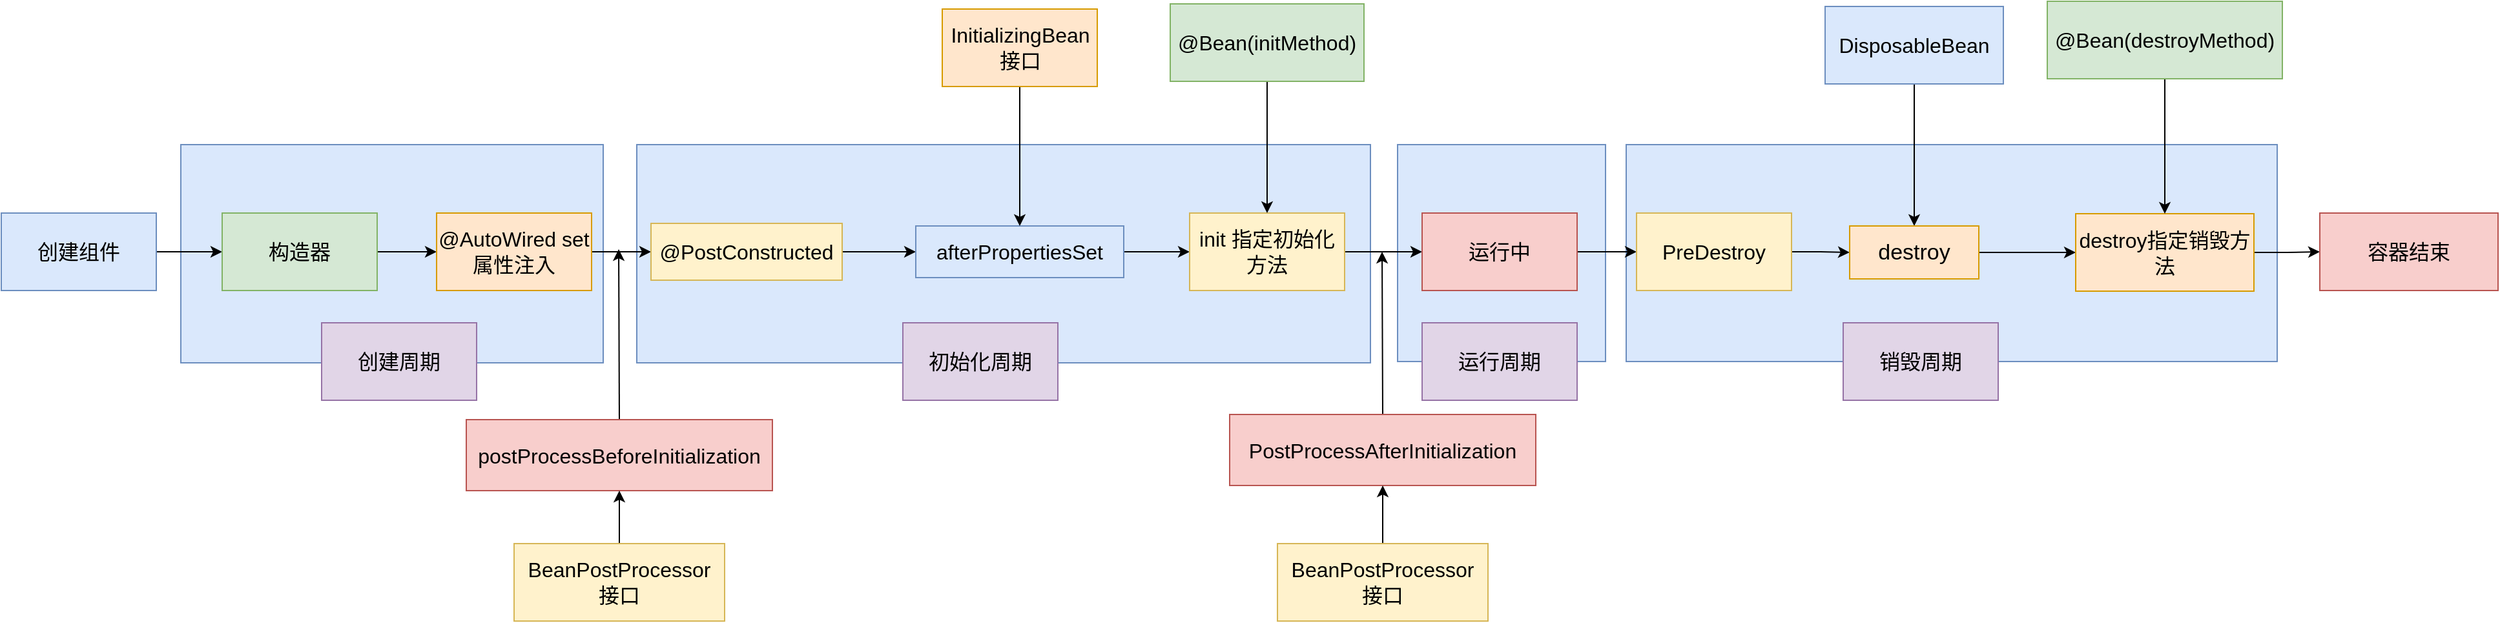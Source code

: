<mxfile version="27.0.6">
  <diagram name="第 1 页" id="1AuuLy_OfLg5EVEhNY2E">
    <mxGraphModel dx="2359" dy="968" grid="0" gridSize="10" guides="1" tooltips="1" connect="1" arrows="1" fold="1" page="0" pageScale="1" pageWidth="827" pageHeight="1169" background="#ffffff" math="0" shadow="0">
      <root>
        <mxCell id="0" />
        <mxCell id="1" parent="0" />
        <mxCell id="Ks1QoMox_YkC0xLwsNoa-51" value="" style="rounded=0;whiteSpace=wrap;html=1;fillColor=#dae8fc;strokeColor=#6c8ebf;" vertex="1" parent="1">
          <mxGeometry x="1052" y="181" width="504" height="168" as="geometry" />
        </mxCell>
        <mxCell id="Ks1QoMox_YkC0xLwsNoa-48" value="" style="rounded=0;whiteSpace=wrap;html=1;fillColor=#dae8fc;strokeColor=#6c8ebf;" vertex="1" parent="1">
          <mxGeometry x="875" y="181" width="161" height="168" as="geometry" />
        </mxCell>
        <mxCell id="Ks1QoMox_YkC0xLwsNoa-46" value="" style="rounded=0;whiteSpace=wrap;html=1;fillColor=#dae8fc;strokeColor=#6c8ebf;" vertex="1" parent="1">
          <mxGeometry x="286" y="181" width="568" height="169" as="geometry" />
        </mxCell>
        <mxCell id="Ks1QoMox_YkC0xLwsNoa-44" value="" style="rounded=0;whiteSpace=wrap;html=1;fillColor=#dae8fc;strokeColor=#6c8ebf;" vertex="1" parent="1">
          <mxGeometry x="-67" y="181" width="327" height="169" as="geometry" />
        </mxCell>
        <mxCell id="Ks1QoMox_YkC0xLwsNoa-19" style="edgeStyle=orthogonalEdgeStyle;rounded=0;orthogonalLoop=1;jettySize=auto;html=1;exitX=1;exitY=0.5;exitDx=0;exitDy=0;" edge="1" parent="1" source="Ks1QoMox_YkC0xLwsNoa-1" target="Ks1QoMox_YkC0xLwsNoa-2">
          <mxGeometry relative="1" as="geometry" />
        </mxCell>
        <mxCell id="Ks1QoMox_YkC0xLwsNoa-1" value="创建组件" style="rounded=0;whiteSpace=wrap;html=1;fillColor=#dae8fc;labelBorderColor=none;labelBackgroundColor=none;fontSize=16;verticalAlign=middle;textShadow=0;strokeColor=#6c8ebf;" vertex="1" parent="1">
          <mxGeometry x="-206" y="234" width="120" height="60" as="geometry" />
        </mxCell>
        <mxCell id="Ks1QoMox_YkC0xLwsNoa-20" style="edgeStyle=orthogonalEdgeStyle;rounded=0;orthogonalLoop=1;jettySize=auto;html=1;exitX=1;exitY=0.5;exitDx=0;exitDy=0;" edge="1" parent="1" source="Ks1QoMox_YkC0xLwsNoa-2" target="Ks1QoMox_YkC0xLwsNoa-3">
          <mxGeometry relative="1" as="geometry" />
        </mxCell>
        <mxCell id="Ks1QoMox_YkC0xLwsNoa-2" value="构造器" style="rounded=0;whiteSpace=wrap;html=1;fillColor=#d5e8d4;labelBorderColor=none;labelBackgroundColor=none;fontSize=16;verticalAlign=middle;strokeColor=#82b366;" vertex="1" parent="1">
          <mxGeometry x="-35" y="234" width="120" height="60" as="geometry" />
        </mxCell>
        <mxCell id="Ks1QoMox_YkC0xLwsNoa-21" style="edgeStyle=orthogonalEdgeStyle;rounded=0;orthogonalLoop=1;jettySize=auto;html=1;exitX=1;exitY=0.5;exitDx=0;exitDy=0;" edge="1" parent="1" source="Ks1QoMox_YkC0xLwsNoa-3" target="Ks1QoMox_YkC0xLwsNoa-4">
          <mxGeometry relative="1" as="geometry" />
        </mxCell>
        <mxCell id="Ks1QoMox_YkC0xLwsNoa-3" value="@AutoWired set 属性注入" style="rounded=0;whiteSpace=wrap;html=1;fillColor=#ffe6cc;labelBorderColor=none;labelBackgroundColor=none;fontSize=16;verticalAlign=middle;strokeColor=#d79b00;" vertex="1" parent="1">
          <mxGeometry x="131" y="234" width="120" height="60" as="geometry" />
        </mxCell>
        <mxCell id="Ks1QoMox_YkC0xLwsNoa-23" style="edgeStyle=orthogonalEdgeStyle;rounded=0;orthogonalLoop=1;jettySize=auto;html=1;exitX=1;exitY=0.5;exitDx=0;exitDy=0;" edge="1" parent="1" source="Ks1QoMox_YkC0xLwsNoa-4" target="Ks1QoMox_YkC0xLwsNoa-5">
          <mxGeometry relative="1" as="geometry" />
        </mxCell>
        <mxCell id="Ks1QoMox_YkC0xLwsNoa-4" value="@PostConstructed" style="rounded=0;whiteSpace=wrap;html=1;fillColor=#fff2cc;labelBorderColor=none;labelBackgroundColor=none;fontSize=16;verticalAlign=middle;strokeColor=#d6b656;" vertex="1" parent="1">
          <mxGeometry x="297" y="242" width="148" height="44" as="geometry" />
        </mxCell>
        <mxCell id="Ks1QoMox_YkC0xLwsNoa-28" style="edgeStyle=orthogonalEdgeStyle;rounded=0;orthogonalLoop=1;jettySize=auto;html=1;exitX=1;exitY=0.5;exitDx=0;exitDy=0;entryX=0;entryY=0.5;entryDx=0;entryDy=0;" edge="1" parent="1" source="Ks1QoMox_YkC0xLwsNoa-5" target="Ks1QoMox_YkC0xLwsNoa-11">
          <mxGeometry relative="1" as="geometry" />
        </mxCell>
        <mxCell id="Ks1QoMox_YkC0xLwsNoa-5" value="afterPropertiesSet" style="rounded=0;whiteSpace=wrap;fillColor=#dae8fc;labelBorderColor=none;labelBackgroundColor=none;fontSize=16;verticalAlign=middle;strokeColor=#6c8ebf;" vertex="1" parent="1">
          <mxGeometry x="502" y="244" width="161" height="40" as="geometry" />
        </mxCell>
        <mxCell id="Ks1QoMox_YkC0xLwsNoa-24" style="edgeStyle=orthogonalEdgeStyle;rounded=0;orthogonalLoop=1;jettySize=auto;html=1;exitX=0.5;exitY=1;exitDx=0;exitDy=0;" edge="1" parent="1" source="Ks1QoMox_YkC0xLwsNoa-6" target="Ks1QoMox_YkC0xLwsNoa-5">
          <mxGeometry relative="1" as="geometry" />
        </mxCell>
        <mxCell id="Ks1QoMox_YkC0xLwsNoa-6" value="InitializingBean&#xa;接口" style="rounded=0;whiteSpace=wrap;fillColor=#ffe6cc;labelBorderColor=none;labelBackgroundColor=none;fontSize=16;verticalAlign=middle;strokeColor=#d79b00;" vertex="1" parent="1">
          <mxGeometry x="522.5" y="76" width="120" height="60" as="geometry" />
        </mxCell>
        <mxCell id="Ks1QoMox_YkC0xLwsNoa-22" style="edgeStyle=orthogonalEdgeStyle;rounded=0;orthogonalLoop=1;jettySize=auto;html=1;exitX=0.5;exitY=0;exitDx=0;exitDy=0;" edge="1" parent="1" source="Ks1QoMox_YkC0xLwsNoa-8">
          <mxGeometry relative="1" as="geometry">
            <mxPoint x="272" y="262" as="targetPoint" />
          </mxGeometry>
        </mxCell>
        <mxCell id="Ks1QoMox_YkC0xLwsNoa-8" value="postProcessBeforeInitialization" style="rounded=0;whiteSpace=wrap;fillColor=#f8cecc;labelBorderColor=none;labelBackgroundColor=none;fontSize=16;verticalAlign=middle;strokeColor=#b85450;" vertex="1" parent="1">
          <mxGeometry x="154" y="394" width="237" height="55" as="geometry" />
        </mxCell>
        <mxCell id="Ks1QoMox_YkC0xLwsNoa-40" style="edgeStyle=orthogonalEdgeStyle;rounded=0;orthogonalLoop=1;jettySize=auto;html=1;exitX=0.5;exitY=0;exitDx=0;exitDy=0;" edge="1" parent="1" source="Ks1QoMox_YkC0xLwsNoa-9">
          <mxGeometry relative="1" as="geometry">
            <mxPoint x="863" y="264" as="targetPoint" />
          </mxGeometry>
        </mxCell>
        <mxCell id="Ks1QoMox_YkC0xLwsNoa-9" value="PostProcessAfterInitialization" style="rounded=0;whiteSpace=wrap;fillColor=#f8cecc;labelBorderColor=none;labelBackgroundColor=none;fontSize=16;verticalAlign=middle;strokeColor=#b85450;" vertex="1" parent="1">
          <mxGeometry x="745" y="390" width="237" height="55" as="geometry" />
        </mxCell>
        <mxCell id="Ks1QoMox_YkC0xLwsNoa-26" style="edgeStyle=orthogonalEdgeStyle;rounded=0;orthogonalLoop=1;jettySize=auto;html=1;exitX=0.5;exitY=0;exitDx=0;exitDy=0;entryX=0.5;entryY=1;entryDx=0;entryDy=0;" edge="1" parent="1" source="Ks1QoMox_YkC0xLwsNoa-10" target="Ks1QoMox_YkC0xLwsNoa-8">
          <mxGeometry relative="1" as="geometry" />
        </mxCell>
        <mxCell id="Ks1QoMox_YkC0xLwsNoa-10" value="BeanPostProcessor&#xa;接口" style="rounded=0;whiteSpace=wrap;fillColor=#fff2cc;labelBorderColor=none;labelBackgroundColor=none;fontSize=16;verticalAlign=middle;strokeColor=#d6b656;" vertex="1" parent="1">
          <mxGeometry x="191" y="490" width="163" height="60" as="geometry" />
        </mxCell>
        <mxCell id="Ks1QoMox_YkC0xLwsNoa-30" style="edgeStyle=orthogonalEdgeStyle;rounded=0;orthogonalLoop=1;jettySize=auto;html=1;exitX=1;exitY=0.5;exitDx=0;exitDy=0;" edge="1" parent="1" source="Ks1QoMox_YkC0xLwsNoa-11" target="Ks1QoMox_YkC0xLwsNoa-12">
          <mxGeometry relative="1" as="geometry" />
        </mxCell>
        <mxCell id="Ks1QoMox_YkC0xLwsNoa-11" value="init 指定初始化方法" style="rounded=0;whiteSpace=wrap;html=1;fillColor=#fff2cc;labelBorderColor=none;labelBackgroundColor=none;fontSize=16;verticalAlign=middle;strokeColor=#d6b656;" vertex="1" parent="1">
          <mxGeometry x="714" y="234" width="120" height="60" as="geometry" />
        </mxCell>
        <mxCell id="Ks1QoMox_YkC0xLwsNoa-31" style="edgeStyle=orthogonalEdgeStyle;rounded=0;orthogonalLoop=1;jettySize=auto;html=1;exitX=1;exitY=0.5;exitDx=0;exitDy=0;" edge="1" parent="1" source="Ks1QoMox_YkC0xLwsNoa-12" target="Ks1QoMox_YkC0xLwsNoa-13">
          <mxGeometry relative="1" as="geometry" />
        </mxCell>
        <mxCell id="Ks1QoMox_YkC0xLwsNoa-12" value="运行中" style="rounded=0;whiteSpace=wrap;html=1;fillColor=#f8cecc;labelBorderColor=none;labelBackgroundColor=none;fontSize=16;verticalAlign=middle;strokeColor=#b85450;" vertex="1" parent="1">
          <mxGeometry x="894" y="234" width="120" height="60" as="geometry" />
        </mxCell>
        <mxCell id="Ks1QoMox_YkC0xLwsNoa-32" style="edgeStyle=orthogonalEdgeStyle;rounded=0;orthogonalLoop=1;jettySize=auto;html=1;exitX=1;exitY=0.5;exitDx=0;exitDy=0;" edge="1" parent="1" source="Ks1QoMox_YkC0xLwsNoa-13" target="Ks1QoMox_YkC0xLwsNoa-15">
          <mxGeometry relative="1" as="geometry" />
        </mxCell>
        <mxCell id="Ks1QoMox_YkC0xLwsNoa-13" value="PreDestroy" style="rounded=0;whiteSpace=wrap;fillColor=#fff2cc;labelBorderColor=none;labelBackgroundColor=none;fontSize=16;verticalAlign=middle;strokeColor=#d6b656;" vertex="1" parent="1">
          <mxGeometry x="1060" y="234" width="120" height="60" as="geometry" />
        </mxCell>
        <mxCell id="Ks1QoMox_YkC0xLwsNoa-33" style="edgeStyle=orthogonalEdgeStyle;rounded=0;orthogonalLoop=1;jettySize=auto;html=1;exitX=0.5;exitY=1;exitDx=0;exitDy=0;" edge="1" parent="1" source="Ks1QoMox_YkC0xLwsNoa-14" target="Ks1QoMox_YkC0xLwsNoa-15">
          <mxGeometry relative="1" as="geometry" />
        </mxCell>
        <mxCell id="Ks1QoMox_YkC0xLwsNoa-14" value="DisposableBean" style="rounded=0;whiteSpace=wrap;fillColor=#dae8fc;labelBorderColor=none;labelBackgroundColor=none;fontSize=16;verticalAlign=middle;strokeColor=#6c8ebf;" vertex="1" parent="1">
          <mxGeometry x="1206" y="74" width="138" height="60" as="geometry" />
        </mxCell>
        <mxCell id="Ks1QoMox_YkC0xLwsNoa-34" style="edgeStyle=orthogonalEdgeStyle;rounded=0;orthogonalLoop=1;jettySize=auto;html=1;exitX=1;exitY=0.5;exitDx=0;exitDy=0;" edge="1" parent="1" source="Ks1QoMox_YkC0xLwsNoa-15" target="Ks1QoMox_YkC0xLwsNoa-16">
          <mxGeometry relative="1" as="geometry" />
        </mxCell>
        <mxCell id="Ks1QoMox_YkC0xLwsNoa-15" value="destroy" style="rounded=0;whiteSpace=wrap;fillColor=#ffe6cc;labelBorderColor=none;labelBackgroundColor=none;fontSize=17;verticalAlign=middle;strokeColor=#d79b00;" vertex="1" parent="1">
          <mxGeometry x="1225" y="244" width="100" height="41" as="geometry" />
        </mxCell>
        <mxCell id="Ks1QoMox_YkC0xLwsNoa-37" style="edgeStyle=orthogonalEdgeStyle;rounded=0;orthogonalLoop=1;jettySize=auto;html=1;exitX=1;exitY=0.5;exitDx=0;exitDy=0;" edge="1" parent="1" source="Ks1QoMox_YkC0xLwsNoa-16" target="Ks1QoMox_YkC0xLwsNoa-17">
          <mxGeometry relative="1" as="geometry" />
        </mxCell>
        <mxCell id="Ks1QoMox_YkC0xLwsNoa-16" value="destroy指定销毁方法" style="rounded=0;whiteSpace=wrap;fillColor=#ffe6cc;labelBorderColor=none;labelBackgroundColor=none;fontSize=16;verticalAlign=middle;strokeColor=#d79b00;" vertex="1" parent="1">
          <mxGeometry x="1400" y="234.5" width="138" height="60" as="geometry" />
        </mxCell>
        <mxCell id="Ks1QoMox_YkC0xLwsNoa-17" value="容器结束" style="rounded=0;whiteSpace=wrap;fillColor=#f8cecc;labelBorderColor=none;labelBackgroundColor=none;fontSize=16;verticalAlign=middle;strokeColor=#b85450;" vertex="1" parent="1">
          <mxGeometry x="1589" y="234" width="138" height="60" as="geometry" />
        </mxCell>
        <mxCell id="Ks1QoMox_YkC0xLwsNoa-29" style="edgeStyle=orthogonalEdgeStyle;rounded=0;orthogonalLoop=1;jettySize=auto;html=1;exitX=0.5;exitY=1;exitDx=0;exitDy=0;" edge="1" parent="1" source="Ks1QoMox_YkC0xLwsNoa-27" target="Ks1QoMox_YkC0xLwsNoa-11">
          <mxGeometry relative="1" as="geometry" />
        </mxCell>
        <mxCell id="Ks1QoMox_YkC0xLwsNoa-27" value="@Bean(initMethod)" style="rounded=0;whiteSpace=wrap;fillColor=#d5e8d4;labelBorderColor=none;labelBackgroundColor=none;fontSize=16;verticalAlign=middle;strokeColor=#82b366;" vertex="1" parent="1">
          <mxGeometry x="699" y="72" width="150" height="60" as="geometry" />
        </mxCell>
        <mxCell id="Ks1QoMox_YkC0xLwsNoa-41" style="edgeStyle=orthogonalEdgeStyle;rounded=0;orthogonalLoop=1;jettySize=auto;html=1;exitX=0.5;exitY=0;exitDx=0;exitDy=0;entryX=0.5;entryY=1;entryDx=0;entryDy=0;" edge="1" parent="1" source="Ks1QoMox_YkC0xLwsNoa-38" target="Ks1QoMox_YkC0xLwsNoa-9">
          <mxGeometry relative="1" as="geometry" />
        </mxCell>
        <mxCell id="Ks1QoMox_YkC0xLwsNoa-38" value="BeanPostProcessor&#xa;接口" style="rounded=0;whiteSpace=wrap;fillColor=#fff2cc;labelBorderColor=none;labelBackgroundColor=none;fontSize=16;verticalAlign=middle;strokeColor=#d6b656;" vertex="1" parent="1">
          <mxGeometry x="782" y="490" width="163" height="60" as="geometry" />
        </mxCell>
        <mxCell id="Ks1QoMox_YkC0xLwsNoa-43" style="edgeStyle=orthogonalEdgeStyle;rounded=0;orthogonalLoop=1;jettySize=auto;html=1;exitX=0.5;exitY=1;exitDx=0;exitDy=0;" edge="1" parent="1" source="Ks1QoMox_YkC0xLwsNoa-42" target="Ks1QoMox_YkC0xLwsNoa-16">
          <mxGeometry relative="1" as="geometry" />
        </mxCell>
        <mxCell id="Ks1QoMox_YkC0xLwsNoa-42" value="@Bean(destroyMethod)" style="rounded=0;whiteSpace=wrap;fillColor=#d5e8d4;labelBorderColor=none;labelBackgroundColor=none;fontSize=16;verticalAlign=middle;strokeColor=#82b366;" vertex="1" parent="1">
          <mxGeometry x="1378" y="70" width="182" height="60" as="geometry" />
        </mxCell>
        <mxCell id="Ks1QoMox_YkC0xLwsNoa-45" value="&lt;font style=&quot;font-size: 16px;&quot;&gt;创建周期&lt;/font&gt;" style="rounded=0;whiteSpace=wrap;html=1;fillColor=#e1d5e7;strokeColor=#9673a6;" vertex="1" parent="1">
          <mxGeometry x="42" y="319" width="120" height="60" as="geometry" />
        </mxCell>
        <mxCell id="Ks1QoMox_YkC0xLwsNoa-47" value="&lt;font style=&quot;font-size: 16px;&quot;&gt;初始化周期&lt;/font&gt;" style="rounded=0;whiteSpace=wrap;html=1;fillColor=#e1d5e7;strokeColor=#9673a6;" vertex="1" parent="1">
          <mxGeometry x="492" y="319" width="120" height="60" as="geometry" />
        </mxCell>
        <mxCell id="Ks1QoMox_YkC0xLwsNoa-49" value="&lt;font style=&quot;font-size: 16px;&quot;&gt;运行周期&lt;/font&gt;" style="rounded=0;whiteSpace=wrap;html=1;fillColor=#e1d5e7;strokeColor=#9673a6;" vertex="1" parent="1">
          <mxGeometry x="894" y="319" width="120" height="60" as="geometry" />
        </mxCell>
        <mxCell id="Ks1QoMox_YkC0xLwsNoa-50" value="&lt;font style=&quot;font-size: 16px;&quot;&gt;销毁周期&lt;/font&gt;" style="rounded=0;whiteSpace=wrap;html=1;fillColor=#e1d5e7;strokeColor=#9673a6;" vertex="1" parent="1">
          <mxGeometry x="1220" y="319" width="120" height="60" as="geometry" />
        </mxCell>
      </root>
    </mxGraphModel>
  </diagram>
</mxfile>
